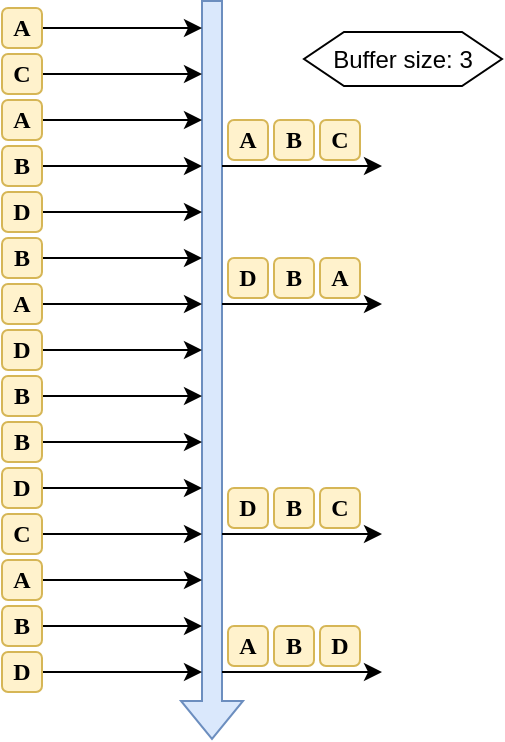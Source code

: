 <mxfile version="24.8.6">
  <diagram name="Page-1" id="iAo6kblZe0IO19qBv-we">
    <mxGraphModel dx="622" dy="398" grid="1" gridSize="10" guides="1" tooltips="1" connect="1" arrows="1" fold="1" page="1" pageScale="1" pageWidth="827" pageHeight="1169" math="0" shadow="0">
      <root>
        <mxCell id="0" />
        <mxCell id="1" parent="0" />
        <mxCell id="AgTzRdXakAWjJgixMaLe-2" value="" style="shape=flexArrow;endArrow=classic;html=1;rounded=0;fillColor=#dae8fc;strokeColor=#6c8ebf;" edge="1" parent="1">
          <mxGeometry width="50" height="50" relative="1" as="geometry">
            <mxPoint x="440" y="90" as="sourcePoint" />
            <mxPoint x="440" y="460" as="targetPoint" />
          </mxGeometry>
        </mxCell>
        <mxCell id="AgTzRdXakAWjJgixMaLe-6" value="" style="endArrow=classic;html=1;rounded=0;" edge="1" parent="1">
          <mxGeometry width="50" height="50" relative="1" as="geometry">
            <mxPoint x="355" y="104" as="sourcePoint" />
            <mxPoint x="435" y="104" as="targetPoint" />
          </mxGeometry>
        </mxCell>
        <mxCell id="AgTzRdXakAWjJgixMaLe-7" value="&lt;b&gt;&lt;font face=&quot;Verdana&quot;&gt;A&lt;/font&gt;&lt;/b&gt;" style="rounded=1;whiteSpace=wrap;html=1;fillColor=#fff2cc;strokeColor=#d6b656;" vertex="1" parent="1">
          <mxGeometry x="335" y="94" width="20" height="20" as="geometry" />
        </mxCell>
        <mxCell id="AgTzRdXakAWjJgixMaLe-8" value="" style="endArrow=classic;html=1;rounded=0;" edge="1" parent="1">
          <mxGeometry width="50" height="50" relative="1" as="geometry">
            <mxPoint x="355" y="127" as="sourcePoint" />
            <mxPoint x="435" y="127" as="targetPoint" />
          </mxGeometry>
        </mxCell>
        <mxCell id="AgTzRdXakAWjJgixMaLe-9" value="&lt;b&gt;&lt;font face=&quot;Verdana&quot;&gt;C&lt;/font&gt;&lt;/b&gt;" style="rounded=1;whiteSpace=wrap;html=1;fillColor=#fff2cc;strokeColor=#d6b656;" vertex="1" parent="1">
          <mxGeometry x="335" y="117" width="20" height="20" as="geometry" />
        </mxCell>
        <mxCell id="AgTzRdXakAWjJgixMaLe-10" value="" style="endArrow=classic;html=1;rounded=0;" edge="1" parent="1">
          <mxGeometry width="50" height="50" relative="1" as="geometry">
            <mxPoint x="355" y="150" as="sourcePoint" />
            <mxPoint x="435" y="150" as="targetPoint" />
          </mxGeometry>
        </mxCell>
        <mxCell id="AgTzRdXakAWjJgixMaLe-11" value="&lt;b&gt;&lt;font face=&quot;Verdana&quot;&gt;A&lt;/font&gt;&lt;/b&gt;" style="rounded=1;whiteSpace=wrap;html=1;fillColor=#fff2cc;strokeColor=#d6b656;" vertex="1" parent="1">
          <mxGeometry x="335" y="140" width="20" height="20" as="geometry" />
        </mxCell>
        <mxCell id="AgTzRdXakAWjJgixMaLe-12" value="" style="endArrow=classic;html=1;rounded=0;" edge="1" parent="1">
          <mxGeometry width="50" height="50" relative="1" as="geometry">
            <mxPoint x="355" y="173" as="sourcePoint" />
            <mxPoint x="435" y="173" as="targetPoint" />
          </mxGeometry>
        </mxCell>
        <mxCell id="AgTzRdXakAWjJgixMaLe-13" value="&lt;b&gt;&lt;font face=&quot;Verdana&quot;&gt;B&lt;/font&gt;&lt;/b&gt;" style="rounded=1;whiteSpace=wrap;html=1;fillColor=#fff2cc;strokeColor=#d6b656;" vertex="1" parent="1">
          <mxGeometry x="335" y="163" width="20" height="20" as="geometry" />
        </mxCell>
        <mxCell id="AgTzRdXakAWjJgixMaLe-14" value="" style="endArrow=classic;html=1;rounded=0;" edge="1" parent="1">
          <mxGeometry width="50" height="50" relative="1" as="geometry">
            <mxPoint x="355" y="196" as="sourcePoint" />
            <mxPoint x="435" y="196" as="targetPoint" />
          </mxGeometry>
        </mxCell>
        <mxCell id="AgTzRdXakAWjJgixMaLe-15" value="&lt;b&gt;&lt;font face=&quot;Verdana&quot;&gt;D&lt;/font&gt;&lt;/b&gt;" style="rounded=1;whiteSpace=wrap;html=1;fillColor=#fff2cc;strokeColor=#d6b656;" vertex="1" parent="1">
          <mxGeometry x="335" y="186" width="20" height="20" as="geometry" />
        </mxCell>
        <mxCell id="AgTzRdXakAWjJgixMaLe-16" value="" style="endArrow=classic;html=1;rounded=0;" edge="1" parent="1">
          <mxGeometry width="50" height="50" relative="1" as="geometry">
            <mxPoint x="355" y="219" as="sourcePoint" />
            <mxPoint x="435" y="219" as="targetPoint" />
          </mxGeometry>
        </mxCell>
        <mxCell id="AgTzRdXakAWjJgixMaLe-17" value="&lt;b&gt;&lt;font face=&quot;Verdana&quot;&gt;B&lt;/font&gt;&lt;/b&gt;" style="rounded=1;whiteSpace=wrap;html=1;fillColor=#fff2cc;strokeColor=#d6b656;" vertex="1" parent="1">
          <mxGeometry x="335" y="209" width="20" height="20" as="geometry" />
        </mxCell>
        <mxCell id="AgTzRdXakAWjJgixMaLe-18" value="" style="endArrow=classic;html=1;rounded=0;" edge="1" parent="1">
          <mxGeometry width="50" height="50" relative="1" as="geometry">
            <mxPoint x="355" y="242" as="sourcePoint" />
            <mxPoint x="435" y="242" as="targetPoint" />
          </mxGeometry>
        </mxCell>
        <mxCell id="AgTzRdXakAWjJgixMaLe-19" value="&lt;b&gt;&lt;font face=&quot;Verdana&quot;&gt;A&lt;/font&gt;&lt;/b&gt;" style="rounded=1;whiteSpace=wrap;html=1;fillColor=#fff2cc;strokeColor=#d6b656;" vertex="1" parent="1">
          <mxGeometry x="335" y="232" width="20" height="20" as="geometry" />
        </mxCell>
        <mxCell id="AgTzRdXakAWjJgixMaLe-20" value="" style="endArrow=classic;html=1;rounded=0;" edge="1" parent="1">
          <mxGeometry width="50" height="50" relative="1" as="geometry">
            <mxPoint x="355" y="265" as="sourcePoint" />
            <mxPoint x="435" y="265" as="targetPoint" />
          </mxGeometry>
        </mxCell>
        <mxCell id="AgTzRdXakAWjJgixMaLe-21" value="&lt;b&gt;&lt;font face=&quot;Verdana&quot;&gt;D&lt;/font&gt;&lt;/b&gt;" style="rounded=1;whiteSpace=wrap;html=1;fillColor=#fff2cc;strokeColor=#d6b656;" vertex="1" parent="1">
          <mxGeometry x="335" y="255" width="20" height="20" as="geometry" />
        </mxCell>
        <mxCell id="AgTzRdXakAWjJgixMaLe-22" value="" style="endArrow=classic;html=1;rounded=0;" edge="1" parent="1">
          <mxGeometry width="50" height="50" relative="1" as="geometry">
            <mxPoint x="355" y="288" as="sourcePoint" />
            <mxPoint x="435" y="288" as="targetPoint" />
          </mxGeometry>
        </mxCell>
        <mxCell id="AgTzRdXakAWjJgixMaLe-23" value="&lt;b&gt;&lt;font face=&quot;Verdana&quot;&gt;B&lt;/font&gt;&lt;/b&gt;" style="rounded=1;whiteSpace=wrap;html=1;fillColor=#fff2cc;strokeColor=#d6b656;" vertex="1" parent="1">
          <mxGeometry x="335" y="278" width="20" height="20" as="geometry" />
        </mxCell>
        <mxCell id="AgTzRdXakAWjJgixMaLe-24" value="" style="endArrow=classic;html=1;rounded=0;" edge="1" parent="1">
          <mxGeometry width="50" height="50" relative="1" as="geometry">
            <mxPoint x="355" y="311" as="sourcePoint" />
            <mxPoint x="435" y="311" as="targetPoint" />
          </mxGeometry>
        </mxCell>
        <mxCell id="AgTzRdXakAWjJgixMaLe-25" value="&lt;b&gt;&lt;font face=&quot;Verdana&quot;&gt;B&lt;/font&gt;&lt;/b&gt;" style="rounded=1;whiteSpace=wrap;html=1;fillColor=#fff2cc;strokeColor=#d6b656;" vertex="1" parent="1">
          <mxGeometry x="335" y="301" width="20" height="20" as="geometry" />
        </mxCell>
        <mxCell id="AgTzRdXakAWjJgixMaLe-26" value="" style="endArrow=classic;html=1;rounded=0;" edge="1" parent="1">
          <mxGeometry width="50" height="50" relative="1" as="geometry">
            <mxPoint x="355" y="334" as="sourcePoint" />
            <mxPoint x="435" y="334" as="targetPoint" />
          </mxGeometry>
        </mxCell>
        <mxCell id="AgTzRdXakAWjJgixMaLe-27" value="&lt;b&gt;&lt;font face=&quot;Verdana&quot;&gt;D&lt;/font&gt;&lt;/b&gt;" style="rounded=1;whiteSpace=wrap;html=1;fillColor=#fff2cc;strokeColor=#d6b656;" vertex="1" parent="1">
          <mxGeometry x="335" y="324" width="20" height="20" as="geometry" />
        </mxCell>
        <mxCell id="AgTzRdXakAWjJgixMaLe-28" value="" style="endArrow=classic;html=1;rounded=0;" edge="1" parent="1">
          <mxGeometry width="50" height="50" relative="1" as="geometry">
            <mxPoint x="355" y="357" as="sourcePoint" />
            <mxPoint x="435" y="357" as="targetPoint" />
          </mxGeometry>
        </mxCell>
        <mxCell id="AgTzRdXakAWjJgixMaLe-29" value="&lt;b&gt;&lt;font face=&quot;Verdana&quot;&gt;C&lt;/font&gt;&lt;/b&gt;" style="rounded=1;whiteSpace=wrap;html=1;fillColor=#fff2cc;strokeColor=#d6b656;" vertex="1" parent="1">
          <mxGeometry x="335" y="347" width="20" height="20" as="geometry" />
        </mxCell>
        <mxCell id="AgTzRdXakAWjJgixMaLe-30" value="" style="endArrow=classic;html=1;rounded=0;" edge="1" parent="1">
          <mxGeometry width="50" height="50" relative="1" as="geometry">
            <mxPoint x="355" y="380" as="sourcePoint" />
            <mxPoint x="435" y="380" as="targetPoint" />
          </mxGeometry>
        </mxCell>
        <mxCell id="AgTzRdXakAWjJgixMaLe-31" value="&lt;b&gt;&lt;font face=&quot;Verdana&quot;&gt;A&lt;/font&gt;&lt;/b&gt;" style="rounded=1;whiteSpace=wrap;html=1;fillColor=#fff2cc;strokeColor=#d6b656;" vertex="1" parent="1">
          <mxGeometry x="335" y="370" width="20" height="20" as="geometry" />
        </mxCell>
        <mxCell id="AgTzRdXakAWjJgixMaLe-32" value="" style="endArrow=classic;html=1;rounded=0;" edge="1" parent="1">
          <mxGeometry width="50" height="50" relative="1" as="geometry">
            <mxPoint x="355" y="403" as="sourcePoint" />
            <mxPoint x="435" y="403" as="targetPoint" />
          </mxGeometry>
        </mxCell>
        <mxCell id="AgTzRdXakAWjJgixMaLe-33" value="&lt;b&gt;&lt;font face=&quot;Verdana&quot;&gt;B&lt;/font&gt;&lt;/b&gt;" style="rounded=1;whiteSpace=wrap;html=1;fillColor=#fff2cc;strokeColor=#d6b656;" vertex="1" parent="1">
          <mxGeometry x="335" y="393" width="20" height="20" as="geometry" />
        </mxCell>
        <mxCell id="AgTzRdXakAWjJgixMaLe-34" value="" style="endArrow=classic;html=1;rounded=0;" edge="1" parent="1">
          <mxGeometry width="50" height="50" relative="1" as="geometry">
            <mxPoint x="355" y="426" as="sourcePoint" />
            <mxPoint x="435" y="426" as="targetPoint" />
          </mxGeometry>
        </mxCell>
        <mxCell id="AgTzRdXakAWjJgixMaLe-35" value="&lt;b&gt;&lt;font face=&quot;Verdana&quot;&gt;D&lt;/font&gt;&lt;/b&gt;" style="rounded=1;whiteSpace=wrap;html=1;fillColor=#fff2cc;strokeColor=#d6b656;" vertex="1" parent="1">
          <mxGeometry x="335" y="416" width="20" height="20" as="geometry" />
        </mxCell>
        <mxCell id="AgTzRdXakAWjJgixMaLe-38" value="" style="endArrow=classic;html=1;rounded=0;" edge="1" parent="1">
          <mxGeometry width="50" height="50" relative="1" as="geometry">
            <mxPoint x="445" y="173" as="sourcePoint" />
            <mxPoint x="525" y="173" as="targetPoint" />
          </mxGeometry>
        </mxCell>
        <mxCell id="AgTzRdXakAWjJgixMaLe-40" value="Buffer size: 3" style="shape=hexagon;perimeter=hexagonPerimeter2;whiteSpace=wrap;html=1;fixedSize=1;" vertex="1" parent="1">
          <mxGeometry x="486" y="106" width="99" height="27" as="geometry" />
        </mxCell>
        <mxCell id="AgTzRdXakAWjJgixMaLe-41" value="&lt;b&gt;&lt;font face=&quot;Verdana&quot;&gt;A&lt;/font&gt;&lt;/b&gt;" style="rounded=1;whiteSpace=wrap;html=1;fillColor=#fff2cc;strokeColor=#d6b656;" vertex="1" parent="1">
          <mxGeometry x="448" y="150" width="20" height="20" as="geometry" />
        </mxCell>
        <mxCell id="AgTzRdXakAWjJgixMaLe-42" value="&lt;b&gt;&lt;font face=&quot;Verdana&quot;&gt;B&lt;/font&gt;&lt;/b&gt;" style="rounded=1;whiteSpace=wrap;html=1;fillColor=#fff2cc;strokeColor=#d6b656;" vertex="1" parent="1">
          <mxGeometry x="471" y="150" width="20" height="20" as="geometry" />
        </mxCell>
        <mxCell id="AgTzRdXakAWjJgixMaLe-43" value="&lt;b&gt;&lt;font face=&quot;Verdana&quot;&gt;C&lt;/font&gt;&lt;/b&gt;" style="rounded=1;whiteSpace=wrap;html=1;fillColor=#fff2cc;strokeColor=#d6b656;" vertex="1" parent="1">
          <mxGeometry x="494" y="150" width="20" height="20" as="geometry" />
        </mxCell>
        <mxCell id="AgTzRdXakAWjJgixMaLe-44" value="" style="endArrow=classic;html=1;rounded=0;" edge="1" parent="1">
          <mxGeometry width="50" height="50" relative="1" as="geometry">
            <mxPoint x="445" y="242" as="sourcePoint" />
            <mxPoint x="525" y="242" as="targetPoint" />
          </mxGeometry>
        </mxCell>
        <mxCell id="AgTzRdXakAWjJgixMaLe-45" value="&lt;b&gt;&lt;font face=&quot;Verdana&quot;&gt;D&lt;/font&gt;&lt;/b&gt;" style="rounded=1;whiteSpace=wrap;html=1;fillColor=#fff2cc;strokeColor=#d6b656;" vertex="1" parent="1">
          <mxGeometry x="448" y="219" width="20" height="20" as="geometry" />
        </mxCell>
        <mxCell id="AgTzRdXakAWjJgixMaLe-46" value="&lt;b&gt;&lt;font face=&quot;Verdana&quot;&gt;B&lt;/font&gt;&lt;/b&gt;" style="rounded=1;whiteSpace=wrap;html=1;fillColor=#fff2cc;strokeColor=#d6b656;" vertex="1" parent="1">
          <mxGeometry x="471" y="219" width="20" height="20" as="geometry" />
        </mxCell>
        <mxCell id="AgTzRdXakAWjJgixMaLe-47" value="&lt;b&gt;&lt;font face=&quot;Verdana&quot;&gt;A&lt;/font&gt;&lt;/b&gt;" style="rounded=1;whiteSpace=wrap;html=1;fillColor=#fff2cc;strokeColor=#d6b656;" vertex="1" parent="1">
          <mxGeometry x="494" y="219" width="20" height="20" as="geometry" />
        </mxCell>
        <mxCell id="AgTzRdXakAWjJgixMaLe-48" value="" style="endArrow=classic;html=1;rounded=0;" edge="1" parent="1">
          <mxGeometry width="50" height="50" relative="1" as="geometry">
            <mxPoint x="445" y="357" as="sourcePoint" />
            <mxPoint x="525" y="357" as="targetPoint" />
          </mxGeometry>
        </mxCell>
        <mxCell id="AgTzRdXakAWjJgixMaLe-49" value="&lt;b&gt;&lt;font face=&quot;Verdana&quot;&gt;D&lt;/font&gt;&lt;/b&gt;" style="rounded=1;whiteSpace=wrap;html=1;fillColor=#fff2cc;strokeColor=#d6b656;" vertex="1" parent="1">
          <mxGeometry x="448" y="334" width="20" height="20" as="geometry" />
        </mxCell>
        <mxCell id="AgTzRdXakAWjJgixMaLe-50" value="&lt;b&gt;&lt;font face=&quot;Verdana&quot;&gt;B&lt;/font&gt;&lt;/b&gt;" style="rounded=1;whiteSpace=wrap;html=1;fillColor=#fff2cc;strokeColor=#d6b656;" vertex="1" parent="1">
          <mxGeometry x="471" y="334" width="20" height="20" as="geometry" />
        </mxCell>
        <mxCell id="AgTzRdXakAWjJgixMaLe-51" value="&lt;b&gt;&lt;font face=&quot;Verdana&quot;&gt;C&lt;/font&gt;&lt;/b&gt;" style="rounded=1;whiteSpace=wrap;html=1;fillColor=#fff2cc;strokeColor=#d6b656;" vertex="1" parent="1">
          <mxGeometry x="494" y="334" width="20" height="20" as="geometry" />
        </mxCell>
        <mxCell id="AgTzRdXakAWjJgixMaLe-52" value="" style="endArrow=classic;html=1;rounded=0;" edge="1" parent="1">
          <mxGeometry width="50" height="50" relative="1" as="geometry">
            <mxPoint x="445" y="426" as="sourcePoint" />
            <mxPoint x="525" y="426" as="targetPoint" />
          </mxGeometry>
        </mxCell>
        <mxCell id="AgTzRdXakAWjJgixMaLe-53" value="&lt;b&gt;&lt;font face=&quot;Verdana&quot;&gt;A&lt;/font&gt;&lt;/b&gt;" style="rounded=1;whiteSpace=wrap;html=1;fillColor=#fff2cc;strokeColor=#d6b656;" vertex="1" parent="1">
          <mxGeometry x="448" y="403" width="20" height="20" as="geometry" />
        </mxCell>
        <mxCell id="AgTzRdXakAWjJgixMaLe-54" value="&lt;b&gt;&lt;font face=&quot;Verdana&quot;&gt;B&lt;/font&gt;&lt;/b&gt;" style="rounded=1;whiteSpace=wrap;html=1;fillColor=#fff2cc;strokeColor=#d6b656;" vertex="1" parent="1">
          <mxGeometry x="471" y="403" width="20" height="20" as="geometry" />
        </mxCell>
        <mxCell id="AgTzRdXakAWjJgixMaLe-55" value="&lt;b&gt;&lt;font face=&quot;Verdana&quot;&gt;D&lt;/font&gt;&lt;/b&gt;" style="rounded=1;whiteSpace=wrap;html=1;fillColor=#fff2cc;strokeColor=#d6b656;" vertex="1" parent="1">
          <mxGeometry x="494" y="403" width="20" height="20" as="geometry" />
        </mxCell>
      </root>
    </mxGraphModel>
  </diagram>
</mxfile>
